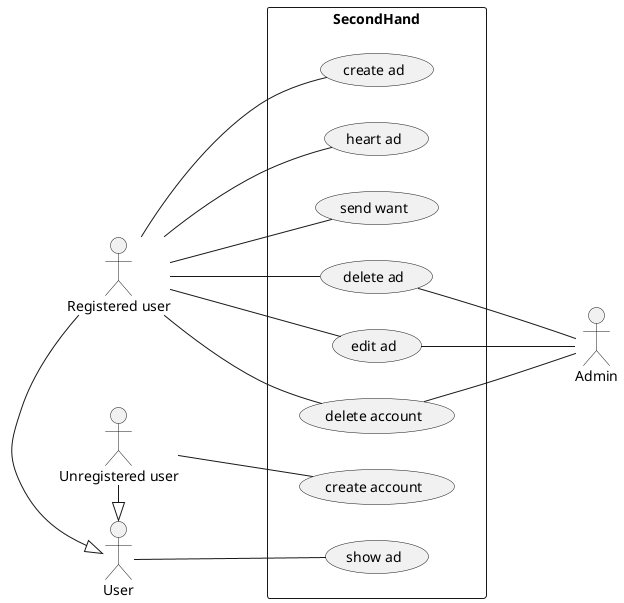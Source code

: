 @startuml
'https://plantuml.com/use-case-diagram

together {
    actor :Unregistered user: as unregistered
    actor :User: as user
    actor :Registered user: as registered
}

actor :Admin: as admin


rectangle SecondHand {
    left to right direction
    together {
        (create account) as (createAcc)
        (show ad) as (show)
    }
    together {
        (create ad) as (createAd)
        (heart ad) as (heart)
        together {
            (delete account) as (deleteAccount)
            (delete ad) as (deleteAd)
            (edit ad) as (editAd)
        }
        (send want) as (sendWant)
    }
    unregistered --- (createAcc)
    user --- (show)
    registered --- (createAd)
    registered --- (heart)
    registered --- (deleteAd)
    registered --- (deleteAccount)
    registered --- (editAd)
    registered --- (sendWant)
    (deleteAccount) --- admin
    (deleteAd) --- admin
    (editAd) --- admin
}

user <|-right- unregistered
user <|-left- registered
@enduml